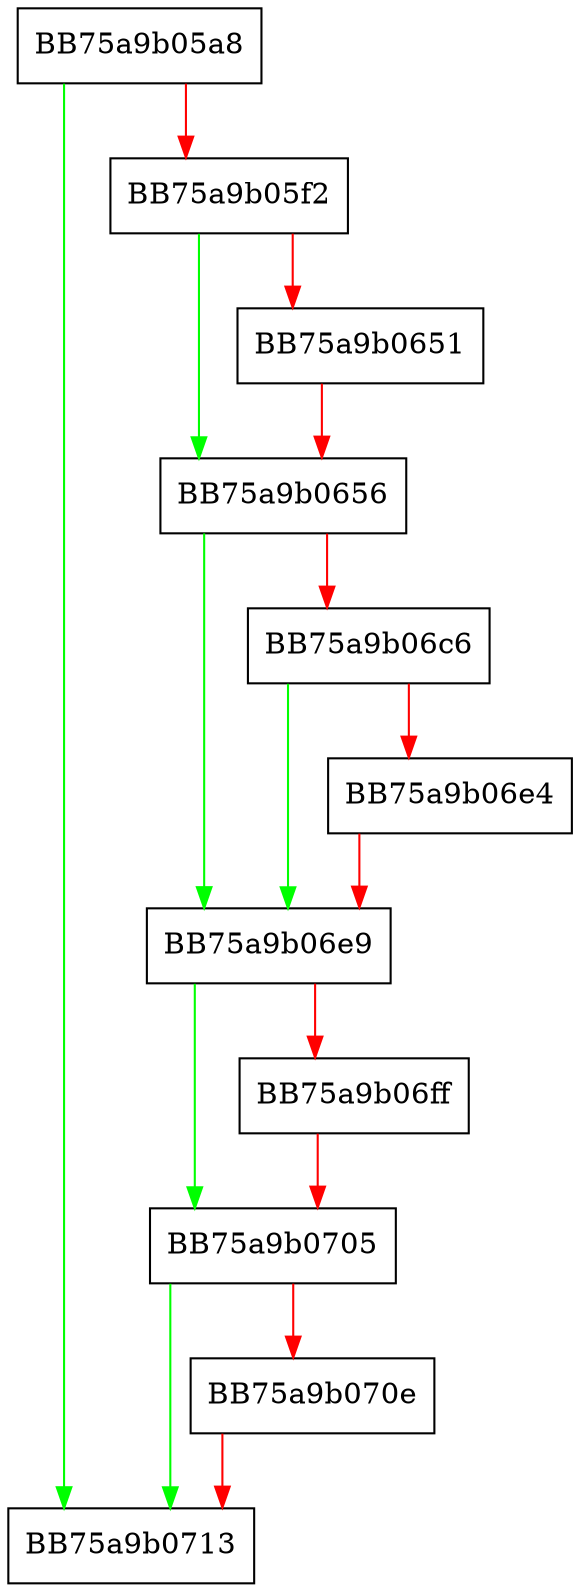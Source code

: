digraph get_telemetry_blob {
  node [shape="box"];
  graph [splines=ortho];
  BB75a9b05a8 -> BB75a9b0713 [color="green"];
  BB75a9b05a8 -> BB75a9b05f2 [color="red"];
  BB75a9b05f2 -> BB75a9b0656 [color="green"];
  BB75a9b05f2 -> BB75a9b0651 [color="red"];
  BB75a9b0651 -> BB75a9b0656 [color="red"];
  BB75a9b0656 -> BB75a9b06e9 [color="green"];
  BB75a9b0656 -> BB75a9b06c6 [color="red"];
  BB75a9b06c6 -> BB75a9b06e9 [color="green"];
  BB75a9b06c6 -> BB75a9b06e4 [color="red"];
  BB75a9b06e4 -> BB75a9b06e9 [color="red"];
  BB75a9b06e9 -> BB75a9b0705 [color="green"];
  BB75a9b06e9 -> BB75a9b06ff [color="red"];
  BB75a9b06ff -> BB75a9b0705 [color="red"];
  BB75a9b0705 -> BB75a9b0713 [color="green"];
  BB75a9b0705 -> BB75a9b070e [color="red"];
  BB75a9b070e -> BB75a9b0713 [color="red"];
}